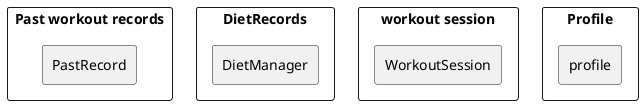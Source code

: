 @startuml

rectangle "Past workout records" {
rectangle "PastRecord"
}
rectangle "DietRecords" {
rectangle "DietManager"
}
rectangle "workout session" {
rectangle "WorkoutSession"
}
rectangle "Profile" {
rectangle "profile"
}
@enduml